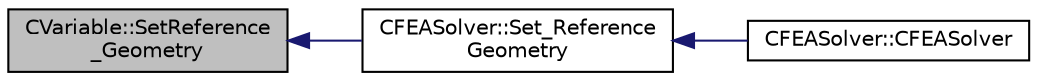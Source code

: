 digraph "CVariable::SetReference_Geometry"
{
  edge [fontname="Helvetica",fontsize="10",labelfontname="Helvetica",labelfontsize="10"];
  node [fontname="Helvetica",fontsize="10",shape=record];
  rankdir="LR";
  Node5633 [label="CVariable::SetReference\l_Geometry",height=0.2,width=0.4,color="black", fillcolor="grey75", style="filled", fontcolor="black"];
  Node5633 -> Node5634 [dir="back",color="midnightblue",fontsize="10",style="solid",fontname="Helvetica"];
  Node5634 [label="CFEASolver::Set_Reference\lGeometry",height=0.2,width=0.4,color="black", fillcolor="white", style="filled",URL="$class_c_f_e_a_solver.html#ae7d8e55f2ec6a53af24eec6d096e9953",tooltip="Set a reference geometry for . "];
  Node5634 -> Node5635 [dir="back",color="midnightblue",fontsize="10",style="solid",fontname="Helvetica"];
  Node5635 [label="CFEASolver::CFEASolver",height=0.2,width=0.4,color="black", fillcolor="white", style="filled",URL="$class_c_f_e_a_solver.html#a1d4c7d17d9c7143d3079fc78fae1599d"];
}
